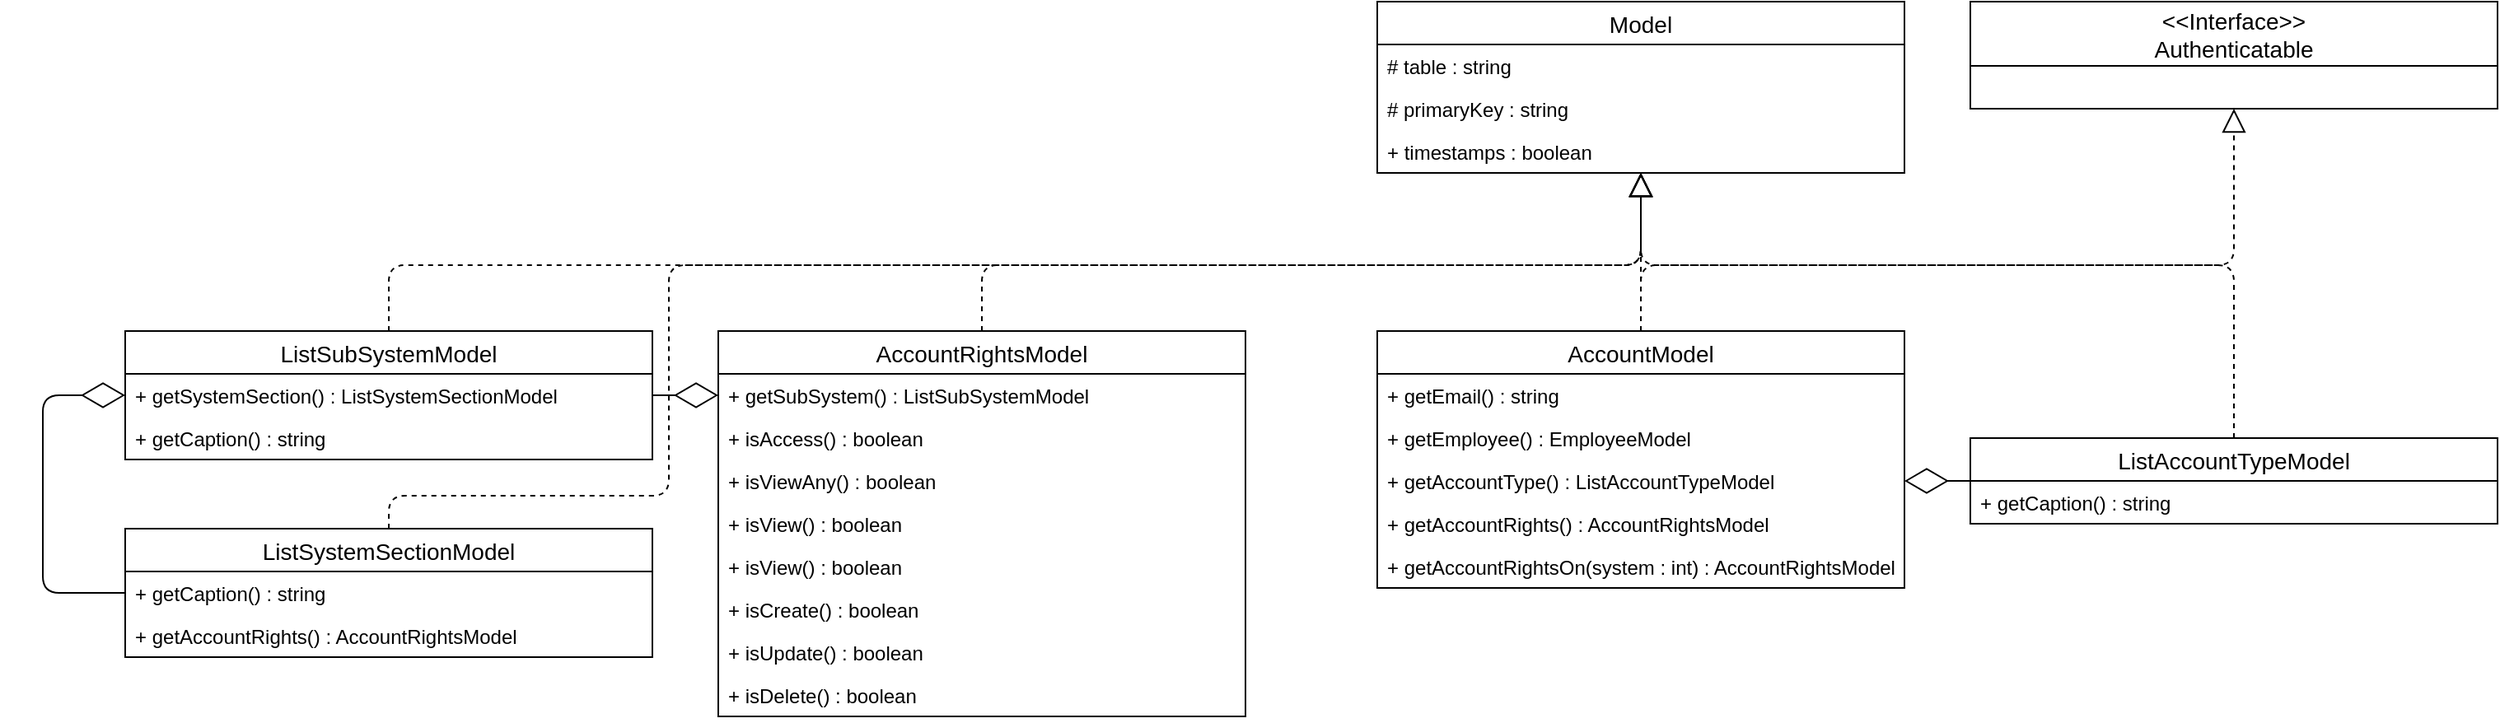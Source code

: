 <mxfile version="13.0.7" type="device" pages="4"><diagram id="37D4EalbP9em-CZv2K0W" name="Пользователи"><mxGraphModel dx="2401" dy="966" grid="1" gridSize="10" guides="1" tooltips="1" connect="1" arrows="1" fold="1" page="1" pageScale="1" pageWidth="827" pageHeight="1169" math="0" shadow="0"><root><mxCell id="txdKsGpPrugCQC_MoKOG-0"/><mxCell id="txdKsGpPrugCQC_MoKOG-1" parent="txdKsGpPrugCQC_MoKOG-0"/><mxCell id="rQN_sP2R8DxU7WAmR6W1-1" value="" style="endArrow=block;dashed=1;endFill=0;endSize=12;html=1;exitX=0.5;exitY=0;exitDx=0;exitDy=0;edgeStyle=orthogonalEdgeStyle;" edge="1" parent="txdKsGpPrugCQC_MoKOG-1" source="rQN_sP2R8DxU7WAmR6W1-4" target="rQN_sP2R8DxU7WAmR6W1-0"><mxGeometry width="160" relative="1" as="geometry"><mxPoint x="180" y="170" as="sourcePoint"/><mxPoint x="200" y="240" as="targetPoint"/><Array as="points"><mxPoint x="200" y="200"/><mxPoint x="560" y="200"/></Array></mxGeometry></mxCell><mxCell id="rQN_sP2R8DxU7WAmR6W1-2" value="" style="endArrow=block;dashed=1;endFill=0;endSize=12;html=1;exitX=0.5;exitY=0;exitDx=0;exitDy=0;" edge="1" parent="txdKsGpPrugCQC_MoKOG-1" source="rQN_sP2R8DxU7WAmR6W1-4" target="HeOXLwrlHBsvsa4x8Syq-0"><mxGeometry width="160" relative="1" as="geometry"><mxPoint x="210" y="330" as="sourcePoint"/><mxPoint x="340" y="170" as="targetPoint"/></mxGeometry></mxCell><mxCell id="rQN_sP2R8DxU7WAmR6W1-4" value="AccountModel" style="swimlane;fontStyle=0;childLayout=stackLayout;horizontal=1;startSize=26;horizontalStack=0;resizeParent=1;resizeParentMax=0;resizeLast=0;collapsible=1;marginBottom=0;align=center;fontSize=14;" vertex="1" parent="txdKsGpPrugCQC_MoKOG-1"><mxGeometry x="40" y="240" width="320" height="156" as="geometry"/></mxCell><mxCell id="rQN_sP2R8DxU7WAmR6W1-5" value="+ getEmail() : string" style="text;strokeColor=none;fillColor=none;spacingLeft=4;spacingRight=4;overflow=hidden;rotatable=0;points=[[0,0.5],[1,0.5]];portConstraint=eastwest;fontSize=12;" vertex="1" parent="rQN_sP2R8DxU7WAmR6W1-4"><mxGeometry y="26" width="320" height="26" as="geometry"/></mxCell><mxCell id="rQN_sP2R8DxU7WAmR6W1-6" value="+ getEmployee() : EmployeeModel" style="text;strokeColor=none;fillColor=none;spacingLeft=4;spacingRight=4;overflow=hidden;rotatable=0;points=[[0,0.5],[1,0.5]];portConstraint=eastwest;fontSize=12;" vertex="1" parent="rQN_sP2R8DxU7WAmR6W1-4"><mxGeometry y="52" width="320" height="26" as="geometry"/></mxCell><mxCell id="rQN_sP2R8DxU7WAmR6W1-7" value="+ getAccountType() : ListAccountTypeModel" style="text;strokeColor=none;fillColor=none;spacingLeft=4;spacingRight=4;overflow=hidden;rotatable=0;points=[[0,0.5],[1,0.5]];portConstraint=eastwest;fontSize=12;" vertex="1" parent="rQN_sP2R8DxU7WAmR6W1-4"><mxGeometry y="78" width="320" height="26" as="geometry"/></mxCell><mxCell id="rQN_sP2R8DxU7WAmR6W1-8" value="+ getAccountRights() : AccountRightsModel" style="text;strokeColor=none;fillColor=none;spacingLeft=4;spacingRight=4;overflow=hidden;rotatable=0;points=[[0,0.5],[1,0.5]];portConstraint=eastwest;fontSize=12;" vertex="1" parent="rQN_sP2R8DxU7WAmR6W1-4"><mxGeometry y="104" width="320" height="26" as="geometry"/></mxCell><mxCell id="rQN_sP2R8DxU7WAmR6W1-9" value="+ getAccountRightsOn(system : int) : AccountRightsModel" style="text;strokeColor=none;fillColor=none;spacingLeft=4;spacingRight=4;overflow=hidden;rotatable=0;points=[[0,0.5],[1,0.5]];portConstraint=eastwest;fontSize=12;" vertex="1" parent="rQN_sP2R8DxU7WAmR6W1-4"><mxGeometry y="130" width="320" height="26" as="geometry"/></mxCell><mxCell id="rQN_sP2R8DxU7WAmR6W1-22" value="" style="endArrow=diamondThin;endFill=0;endSize=24;html=1;edgeStyle=orthogonalEdgeStyle;" edge="1" parent="txdKsGpPrugCQC_MoKOG-1" source="rQN_sP2R8DxU7WAmR6W1-27" target="rQN_sP2R8DxU7WAmR6W1-25"><mxGeometry width="160" relative="1" as="geometry"><mxPoint x="530" y="704" as="sourcePoint"/><mxPoint x="690" y="704" as="targetPoint"/><Array as="points"><mxPoint x="-770" y="399"/><mxPoint x="-770" y="279"/></Array></mxGeometry></mxCell><mxCell id="HeOXLwrlHBsvsa4x8Syq-9" value="" style="endArrow=diamondThin;endFill=0;endSize=24;html=1;" edge="1" parent="txdKsGpPrugCQC_MoKOG-1" source="rQN_sP2R8DxU7WAmR6W1-12" target="rQN_sP2R8DxU7WAmR6W1-7"><mxGeometry width="160" relative="1" as="geometry"><mxPoint x="460" y="390" as="sourcePoint"/><mxPoint x="560" y="396" as="targetPoint"/></mxGeometry></mxCell><mxCell id="rQN_sP2R8DxU7WAmR6W1-14" value="AccountRightsModel" style="swimlane;fontStyle=0;childLayout=stackLayout;horizontal=1;startSize=26;horizontalStack=0;resizeParent=1;resizeParentMax=0;resizeLast=0;collapsible=1;marginBottom=0;align=center;fontSize=14;" vertex="1" parent="txdKsGpPrugCQC_MoKOG-1"><mxGeometry x="-360" y="240" width="320" height="234" as="geometry"/></mxCell><mxCell id="rQN_sP2R8DxU7WAmR6W1-15" value="+ getSubSystem() : ListSubSystemModel" style="text;strokeColor=none;fillColor=none;spacingLeft=4;spacingRight=4;overflow=hidden;rotatable=0;points=[[0,0.5],[1,0.5]];portConstraint=eastwest;fontSize=12;" vertex="1" parent="rQN_sP2R8DxU7WAmR6W1-14"><mxGeometry y="26" width="320" height="26" as="geometry"/></mxCell><mxCell id="rQN_sP2R8DxU7WAmR6W1-16" value="+ isAccess() : boolean" style="text;strokeColor=none;fillColor=none;spacingLeft=4;spacingRight=4;overflow=hidden;rotatable=0;points=[[0,0.5],[1,0.5]];portConstraint=eastwest;fontSize=12;" vertex="1" parent="rQN_sP2R8DxU7WAmR6W1-14"><mxGeometry y="52" width="320" height="26" as="geometry"/></mxCell><mxCell id="rQN_sP2R8DxU7WAmR6W1-17" value="+ isViewAny() : boolean" style="text;strokeColor=none;fillColor=none;spacingLeft=4;spacingRight=4;overflow=hidden;rotatable=0;points=[[0,0.5],[1,0.5]];portConstraint=eastwest;fontSize=12;" vertex="1" parent="rQN_sP2R8DxU7WAmR6W1-14"><mxGeometry y="78" width="320" height="26" as="geometry"/></mxCell><mxCell id="rQN_sP2R8DxU7WAmR6W1-18" value="+ isView() : boolean" style="text;strokeColor=none;fillColor=none;spacingLeft=4;spacingRight=4;overflow=hidden;rotatable=0;points=[[0,0.5],[1,0.5]];portConstraint=eastwest;fontSize=12;" vertex="1" parent="rQN_sP2R8DxU7WAmR6W1-14"><mxGeometry y="104" width="320" height="26" as="geometry"/></mxCell><mxCell id="HeOXLwrlHBsvsa4x8Syq-7" value="+ isView() : boolean" style="text;strokeColor=none;fillColor=none;spacingLeft=4;spacingRight=4;overflow=hidden;rotatable=0;points=[[0,0.5],[1,0.5]];portConstraint=eastwest;fontSize=12;" vertex="1" parent="rQN_sP2R8DxU7WAmR6W1-14"><mxGeometry y="130" width="320" height="26" as="geometry"/></mxCell><mxCell id="rQN_sP2R8DxU7WAmR6W1-19" value="+ isCreate() : boolean" style="text;strokeColor=none;fillColor=none;spacingLeft=4;spacingRight=4;overflow=hidden;rotatable=0;points=[[0,0.5],[1,0.5]];portConstraint=eastwest;fontSize=12;" vertex="1" parent="rQN_sP2R8DxU7WAmR6W1-14"><mxGeometry y="156" width="320" height="26" as="geometry"/></mxCell><mxCell id="rQN_sP2R8DxU7WAmR6W1-20" value="+ isUpdate() : boolean" style="text;strokeColor=none;fillColor=none;spacingLeft=4;spacingRight=4;overflow=hidden;rotatable=0;points=[[0,0.5],[1,0.5]];portConstraint=eastwest;fontSize=12;" vertex="1" parent="rQN_sP2R8DxU7WAmR6W1-14"><mxGeometry y="182" width="320" height="26" as="geometry"/></mxCell><mxCell id="rQN_sP2R8DxU7WAmR6W1-21" value="+ isDelete() : boolean" style="text;strokeColor=none;fillColor=none;spacingLeft=4;spacingRight=4;overflow=hidden;rotatable=0;points=[[0,0.5],[1,0.5]];portConstraint=eastwest;fontSize=12;" vertex="1" parent="rQN_sP2R8DxU7WAmR6W1-14"><mxGeometry y="208" width="320" height="26" as="geometry"/></mxCell><mxCell id="HeOXLwrlHBsvsa4x8Syq-0" value="Model" style="swimlane;fontStyle=0;childLayout=stackLayout;horizontal=1;startSize=26;horizontalStack=0;resizeParent=1;resizeParentMax=0;resizeLast=0;collapsible=1;marginBottom=0;align=center;fontSize=14;" vertex="1" parent="txdKsGpPrugCQC_MoKOG-1"><mxGeometry x="40" y="40" width="320" height="104" as="geometry"/></mxCell><mxCell id="HeOXLwrlHBsvsa4x8Syq-1" value="# table : string" style="text;strokeColor=none;fillColor=none;spacingLeft=4;spacingRight=4;overflow=hidden;rotatable=0;points=[[0,0.5],[1,0.5]];portConstraint=eastwest;fontSize=12;" vertex="1" parent="HeOXLwrlHBsvsa4x8Syq-0"><mxGeometry y="26" width="320" height="26" as="geometry"/></mxCell><mxCell id="HeOXLwrlHBsvsa4x8Syq-2" value="# primaryKey : string" style="text;strokeColor=none;fillColor=none;spacingLeft=4;spacingRight=4;overflow=hidden;rotatable=0;points=[[0,0.5],[1,0.5]];portConstraint=eastwest;fontSize=12;" vertex="1" parent="HeOXLwrlHBsvsa4x8Syq-0"><mxGeometry y="52" width="320" height="26" as="geometry"/></mxCell><mxCell id="HeOXLwrlHBsvsa4x8Syq-3" value="+ timestamps : boolean" style="text;strokeColor=none;fillColor=none;spacingLeft=4;spacingRight=4;overflow=hidden;rotatable=0;points=[[0,0.5],[1,0.5]];portConstraint=eastwest;fontSize=12;" vertex="1" parent="HeOXLwrlHBsvsa4x8Syq-0"><mxGeometry y="78" width="320" height="26" as="geometry"/></mxCell><mxCell id="rQN_sP2R8DxU7WAmR6W1-0" value="&lt;&lt;Interface&gt;&gt;&#10;Authenticatable" style="swimlane;fontStyle=0;childLayout=stackLayout;horizontal=1;startSize=39;horizontalStack=0;resizeParent=1;resizeParentMax=0;resizeLast=0;collapsible=1;marginBottom=0;align=center;fontSize=14;" vertex="1" parent="txdKsGpPrugCQC_MoKOG-1"><mxGeometry x="400" y="40" width="320" height="65" as="geometry"/></mxCell><mxCell id="rQN_sP2R8DxU7WAmR6W1-12" value="ListAccountTypeModel" style="swimlane;fontStyle=0;childLayout=stackLayout;horizontal=1;startSize=26;horizontalStack=0;resizeParent=1;resizeParentMax=0;resizeLast=0;collapsible=1;marginBottom=0;align=center;fontSize=14;" vertex="1" parent="txdKsGpPrugCQC_MoKOG-1"><mxGeometry x="400" y="305" width="320" height="52" as="geometry"/></mxCell><mxCell id="rQN_sP2R8DxU7WAmR6W1-13" value="+ getCaption() : string" style="text;strokeColor=none;fillColor=none;spacingLeft=4;spacingRight=4;overflow=hidden;rotatable=0;points=[[0,0.5],[1,0.5]];portConstraint=eastwest;fontSize=12;" vertex="1" parent="rQN_sP2R8DxU7WAmR6W1-12"><mxGeometry y="26" width="320" height="26" as="geometry"/></mxCell><mxCell id="rQN_sP2R8DxU7WAmR6W1-24" value="ListSubSystemModel" style="swimlane;fontStyle=0;childLayout=stackLayout;horizontal=1;startSize=26;horizontalStack=0;resizeParent=1;resizeParentMax=0;resizeLast=0;collapsible=1;marginBottom=0;align=center;fontSize=14;" vertex="1" parent="txdKsGpPrugCQC_MoKOG-1"><mxGeometry x="-720" y="240" width="320" height="78" as="geometry"/></mxCell><mxCell id="rQN_sP2R8DxU7WAmR6W1-25" value="+ getSystemSection() : ListSystemSectionModel" style="text;strokeColor=none;fillColor=none;spacingLeft=4;spacingRight=4;overflow=hidden;rotatable=0;points=[[0,0.5],[1,0.5]];portConstraint=eastwest;fontSize=12;" vertex="1" parent="rQN_sP2R8DxU7WAmR6W1-24"><mxGeometry y="26" width="320" height="26" as="geometry"/></mxCell><mxCell id="rQN_sP2R8DxU7WAmR6W1-26" value="+ getCaption() : string" style="text;strokeColor=none;fillColor=none;spacingLeft=4;spacingRight=4;overflow=hidden;rotatable=0;points=[[0,0.5],[1,0.5]];portConstraint=eastwest;fontSize=12;" vertex="1" parent="rQN_sP2R8DxU7WAmR6W1-24"><mxGeometry y="52" width="320" height="26" as="geometry"/></mxCell><mxCell id="rQN_sP2R8DxU7WAmR6W1-27" value="ListSystemSectionModel" style="swimlane;fontStyle=0;childLayout=stackLayout;horizontal=1;startSize=26;horizontalStack=0;resizeParent=1;resizeParentMax=0;resizeLast=0;collapsible=1;marginBottom=0;align=center;fontSize=14;" vertex="1" parent="txdKsGpPrugCQC_MoKOG-1"><mxGeometry x="-720" y="360" width="320" height="78" as="geometry"/></mxCell><mxCell id="rQN_sP2R8DxU7WAmR6W1-28" value="+ getCaption() : string" style="text;strokeColor=none;fillColor=none;spacingLeft=4;spacingRight=4;overflow=hidden;rotatable=0;points=[[0,0.5],[1,0.5]];portConstraint=eastwest;fontSize=12;" vertex="1" parent="rQN_sP2R8DxU7WAmR6W1-27"><mxGeometry y="26" width="320" height="26" as="geometry"/></mxCell><mxCell id="rQN_sP2R8DxU7WAmR6W1-29" value="+ getAccountRights() : AccountRightsModel" style="text;strokeColor=none;fillColor=none;spacingLeft=4;spacingRight=4;overflow=hidden;rotatable=0;points=[[0,0.5],[1,0.5]];portConstraint=eastwest;fontSize=12;" vertex="1" parent="rQN_sP2R8DxU7WAmR6W1-27"><mxGeometry y="52" width="320" height="26" as="geometry"/></mxCell><mxCell id="HeOXLwrlHBsvsa4x8Syq-10" value="" style="endArrow=block;dashed=1;endFill=0;endSize=12;html=1;exitX=0.5;exitY=0;exitDx=0;exitDy=0;edgeStyle=orthogonalEdgeStyle;" edge="1" parent="txdKsGpPrugCQC_MoKOG-1" source="rQN_sP2R8DxU7WAmR6W1-14" target="HeOXLwrlHBsvsa4x8Syq-0"><mxGeometry width="160" relative="1" as="geometry"><mxPoint x="-240" y="530" as="sourcePoint"/><mxPoint x="-60" y="180" as="targetPoint"/><Array as="points"><mxPoint x="-200" y="200"/><mxPoint x="200" y="200"/></Array></mxGeometry></mxCell><mxCell id="HeOXLwrlHBsvsa4x8Syq-12" value="" style="endArrow=block;dashed=1;endFill=0;endSize=12;html=1;edgeStyle=orthogonalEdgeStyle;" edge="1" parent="txdKsGpPrugCQC_MoKOG-1" source="rQN_sP2R8DxU7WAmR6W1-24" target="HeOXLwrlHBsvsa4x8Syq-0"><mxGeometry width="160" relative="1" as="geometry"><mxPoint x="-490" y="140" as="sourcePoint"/><mxPoint x="-330" y="140" as="targetPoint"/><Array as="points"><mxPoint x="-560" y="200"/><mxPoint x="200" y="200"/></Array></mxGeometry></mxCell><mxCell id="HeOXLwrlHBsvsa4x8Syq-13" value="" style="endArrow=block;dashed=1;endFill=0;endSize=12;html=1;edgeStyle=orthogonalEdgeStyle;exitX=0.5;exitY=0;exitDx=0;exitDy=0;" edge="1" parent="txdKsGpPrugCQC_MoKOG-1" source="rQN_sP2R8DxU7WAmR6W1-27" target="HeOXLwrlHBsvsa4x8Syq-0"><mxGeometry width="160" relative="1" as="geometry"><mxPoint x="-580" y="500" as="sourcePoint"/><mxPoint x="-420" y="500" as="targetPoint"/><Array as="points"><mxPoint x="-560" y="340"/><mxPoint x="-390" y="340"/><mxPoint x="-390" y="200"/><mxPoint x="200" y="200"/></Array></mxGeometry></mxCell><mxCell id="HeOXLwrlHBsvsa4x8Syq-14" value="" style="endArrow=block;dashed=1;endFill=0;endSize=12;html=1;edgeStyle=orthogonalEdgeStyle;" edge="1" parent="txdKsGpPrugCQC_MoKOG-1" source="rQN_sP2R8DxU7WAmR6W1-12" target="HeOXLwrlHBsvsa4x8Syq-0"><mxGeometry width="160" relative="1" as="geometry"><mxPoint x="470" y="240" as="sourcePoint"/><mxPoint x="630" y="240" as="targetPoint"/><Array as="points"><mxPoint x="560" y="200"/><mxPoint x="200" y="200"/></Array></mxGeometry></mxCell><mxCell id="AJXgi4wL5BrCYEgp0yur-0" value="" style="endArrow=diamondThin;endFill=0;endSize=24;html=1;" edge="1" parent="txdKsGpPrugCQC_MoKOG-1" source="rQN_sP2R8DxU7WAmR6W1-24" target="rQN_sP2R8DxU7WAmR6W1-15"><mxGeometry width="160" relative="1" as="geometry"><mxPoint x="-630" y="500" as="sourcePoint"/><mxPoint x="-470" y="500" as="targetPoint"/></mxGeometry></mxCell></root></mxGraphModel></diagram><diagram id="NJQFWKASuNDQHi5SnJJa" name="Сотрудники"><mxGraphModel dx="1929" dy="676" grid="1" gridSize="10" guides="1" tooltips="1" connect="1" arrows="1" fold="1" page="1" pageScale="1" pageWidth="827" pageHeight="1169" math="0" shadow="0"><root><mxCell id="ZnuGXVC6ZWFzZfWtl4an-0"/><mxCell id="ZnuGXVC6ZWFzZfWtl4an-1" parent="ZnuGXVC6ZWFzZfWtl4an-0"/><mxCell id="8tB8H_QwbdEuen4Uut9P-0" value="" style="endArrow=diamondThin;endFill=0;endSize=24;html=1;edgeStyle=orthogonalEdgeStyle;" edge="1" parent="ZnuGXVC6ZWFzZfWtl4an-1" source="8tB8H_QwbdEuen4Uut9P-5" target="8tB8H_QwbdEuen4Uut9P-4"><mxGeometry width="160" relative="1" as="geometry"><mxPoint x="700" y="750" as="sourcePoint"/><mxPoint x="860" y="750" as="targetPoint"/><Array as="points"><mxPoint x="440" y="546"/><mxPoint x="440" y="425"/></Array></mxGeometry></mxCell><mxCell id="8tB8H_QwbdEuen4Uut9P-1" value="" style="endArrow=diamondThin;endFill=0;endSize=24;html=1;edgeStyle=orthogonalEdgeStyle;" edge="1" parent="ZnuGXVC6ZWFzZfWtl4an-1" source="8tB8H_QwbdEuen4Uut9P-2" target="8tB8H_QwbdEuen4Uut9P-14"><mxGeometry width="160" relative="1" as="geometry"><mxPoint x="280" y="720" as="sourcePoint"/><mxPoint x="440" y="720" as="targetPoint"/></mxGeometry></mxCell><mxCell id="8tB8H_QwbdEuen4Uut9P-26" value="EmployeeHierarchyModel" style="swimlane;fontStyle=0;childLayout=stackLayout;horizontal=1;startSize=26;horizontalStack=0;resizeParent=1;resizeParentMax=0;resizeLast=0;collapsible=1;marginBottom=0;align=center;fontSize=14;" vertex="1" parent="ZnuGXVC6ZWFzZfWtl4an-1"><mxGeometry x="480" y="240" width="320" height="52" as="geometry"/></mxCell><mxCell id="8tB8H_QwbdEuen4Uut9P-24" value="" style="endArrow=diamondThin;endFill=0;endSize=24;html=1;edgeStyle=orthogonalEdgeStyle;" edge="1" parent="ZnuGXVC6ZWFzZfWtl4an-1" source="8tB8H_QwbdEuen4Uut9P-22" target="8tB8H_QwbdEuen4Uut9P-15"><mxGeometry width="160" relative="1" as="geometry"><mxPoint x="250" y="820" as="sourcePoint"/><mxPoint x="410" y="820" as="targetPoint"/><Array as="points"><mxPoint x="420" y="665"/><mxPoint x="420" y="461"/></Array></mxGeometry></mxCell><mxCell id="8tB8H_QwbdEuen4Uut9P-25" value="" style="endArrow=diamondThin;endFill=0;endSize=24;html=1;edgeStyle=orthogonalEdgeStyle;" edge="1" parent="ZnuGXVC6ZWFzZfWtl4an-1" source="8tB8H_QwbdEuen4Uut9P-44" target="8tB8H_QwbdEuen4Uut9P-16"><mxGeometry width="160" relative="1" as="geometry"><mxPoint x="200" y="960" as="sourcePoint"/><mxPoint x="360" y="960" as="targetPoint"/><Array as="points"><mxPoint x="-200" y="487"/></Array></mxGeometry></mxCell><mxCell id="8tB8H_QwbdEuen4Uut9P-28" value="" style="endArrow=diamondThin;endFill=0;endSize=24;html=1;edgeStyle=orthogonalEdgeStyle;" edge="1" parent="ZnuGXVC6ZWFzZfWtl4an-1" source="8tB8H_QwbdEuen4Uut9P-26" target="8tB8H_QwbdEuen4Uut9P-17"><mxGeometry width="160" relative="1" as="geometry"><mxPoint x="50" y="650" as="sourcePoint"/><mxPoint x="210" y="650" as="targetPoint"/><Array as="points"><mxPoint x="400" y="266"/><mxPoint x="400" y="513"/></Array></mxGeometry></mxCell><mxCell id="8tB8H_QwbdEuen4Uut9P-7" value="EmployeeModel" style="swimlane;fontStyle=0;childLayout=stackLayout;horizontal=1;startSize=26;horizontalStack=0;resizeParent=1;resizeParentMax=0;resizeLast=0;collapsible=1;marginBottom=0;align=center;fontSize=14;" vertex="1" parent="ZnuGXVC6ZWFzZfWtl4an-1"><mxGeometry x="40" y="240" width="320" height="390" as="geometry"/></mxCell><mxCell id="8tB8H_QwbdEuen4Uut9P-8" value="+ getSecondName() : string" style="text;strokeColor=none;fillColor=none;spacingLeft=4;spacingRight=4;overflow=hidden;rotatable=0;points=[[0,0.5],[1,0.5]];portConstraint=eastwest;fontSize=12;" vertex="1" parent="8tB8H_QwbdEuen4Uut9P-7"><mxGeometry y="26" width="320" height="26" as="geometry"/></mxCell><mxCell id="8tB8H_QwbdEuen4Uut9P-9" value="+ getFirstName() : string" style="text;strokeColor=none;fillColor=none;spacingLeft=4;spacingRight=4;overflow=hidden;rotatable=0;points=[[0,0.5],[1,0.5]];portConstraint=eastwest;fontSize=12;" vertex="1" parent="8tB8H_QwbdEuen4Uut9P-7"><mxGeometry y="52" width="320" height="26" as="geometry"/></mxCell><mxCell id="8tB8H_QwbdEuen4Uut9P-10" value="+ getPatronymic() : string" style="text;strokeColor=none;fillColor=none;spacingLeft=4;spacingRight=4;overflow=hidden;rotatable=0;points=[[0,0.5],[1,0.5]];portConstraint=eastwest;fontSize=12;" vertex="1" parent="8tB8H_QwbdEuen4Uut9P-7"><mxGeometry y="78" width="320" height="26" as="geometry"/></mxCell><mxCell id="8tB8H_QwbdEuen4Uut9P-11" value="+ getFullInitials() : string" style="text;strokeColor=none;fillColor=none;spacingLeft=4;spacingRight=4;overflow=hidden;rotatable=0;points=[[0,0.5],[1,0.5]];portConstraint=eastwest;fontSize=12;" vertex="1" parent="8tB8H_QwbdEuen4Uut9P-7"><mxGeometry y="104" width="320" height="26" as="geometry"/></mxCell><mxCell id="8tB8H_QwbdEuen4Uut9P-12" value="+ getPersonalPhone() : string" style="text;strokeColor=none;fillColor=none;spacingLeft=4;spacingRight=4;overflow=hidden;rotatable=0;points=[[0,0.5],[1,0.5]];portConstraint=eastwest;fontSize=12;" vertex="1" parent="8tB8H_QwbdEuen4Uut9P-7"><mxGeometry y="130" width="320" height="26" as="geometry"/></mxCell><mxCell id="8tB8H_QwbdEuen4Uut9P-13" value="+ getPersonalEmail() : string" style="text;strokeColor=none;fillColor=none;spacingLeft=4;spacingRight=4;overflow=hidden;rotatable=0;points=[[0,0.5],[1,0.5]];portConstraint=eastwest;fontSize=12;" vertex="1" parent="8tB8H_QwbdEuen4Uut9P-7"><mxGeometry y="156" width="320" height="26" as="geometry"/></mxCell><mxCell id="8tB8H_QwbdEuen4Uut9P-14" value="+ getFaculty() : ListFacultyModel" style="text;strokeColor=none;fillColor=none;spacingLeft=4;spacingRight=4;overflow=hidden;rotatable=0;points=[[0,0.5],[1,0.5]];portConstraint=eastwest;fontSize=12;" vertex="1" parent="8tB8H_QwbdEuen4Uut9P-7"><mxGeometry y="182" width="320" height="26" as="geometry"/></mxCell><mxCell id="8tB8H_QwbdEuen4Uut9P-15" value="+ getPost() : ListEmployeePostModel" style="text;strokeColor=none;fillColor=none;spacingLeft=4;spacingRight=4;overflow=hidden;rotatable=0;points=[[0,0.5],[1,0.5]];portConstraint=eastwest;fontSize=12;" vertex="1" parent="8tB8H_QwbdEuen4Uut9P-7"><mxGeometry y="208" width="320" height="26" as="geometry"/></mxCell><mxCell id="8tB8H_QwbdEuen4Uut9P-16" value="+ getTeacher() : TeacherModel" style="text;strokeColor=none;fillColor=none;spacingLeft=4;spacingRight=4;overflow=hidden;rotatable=0;points=[[0,0.5],[1,0.5]];portConstraint=eastwest;fontSize=12;" vertex="1" parent="8tB8H_QwbdEuen4Uut9P-7"><mxGeometry y="234" width="320" height="26" as="geometry"/></mxCell><mxCell id="8tB8H_QwbdEuen4Uut9P-17" value="+ getChief() : EmployeeHierarchyModel" style="text;strokeColor=none;fillColor=none;spacingLeft=4;spacingRight=4;overflow=hidden;rotatable=0;points=[[0,0.5],[1,0.5]];portConstraint=eastwest;fontSize=12;" vertex="1" parent="8tB8H_QwbdEuen4Uut9P-7"><mxGeometry y="260" width="320" height="26" as="geometry"/></mxCell><mxCell id="8tB8H_QwbdEuen4Uut9P-18" value="+ getSubordinateEmployees() : EmployeeHierarchyModel" style="text;strokeColor=none;fillColor=none;spacingLeft=4;spacingRight=4;overflow=hidden;rotatable=0;points=[[0,0.5],[1,0.5]];portConstraint=eastwest;fontSize=12;" vertex="1" parent="8tB8H_QwbdEuen4Uut9P-7"><mxGeometry y="286" width="320" height="26" as="geometry"/></mxCell><mxCell id="8tB8H_QwbdEuen4Uut9P-19" value="+ getFiles() : EmployeeFileModel" style="text;strokeColor=none;fillColor=none;spacingLeft=4;spacingRight=4;overflow=hidden;rotatable=0;points=[[0,0.5],[1,0.5]];portConstraint=eastwest;fontSize=12;" vertex="1" parent="8tB8H_QwbdEuen4Uut9P-7"><mxGeometry y="312" width="320" height="26" as="geometry"/></mxCell><mxCell id="8tB8H_QwbdEuen4Uut9P-20" value="+ getCreatedTickets() : TicketModel" style="text;strokeColor=none;fillColor=none;spacingLeft=4;spacingRight=4;overflow=hidden;rotatable=0;points=[[0,0.5],[1,0.5]];portConstraint=eastwest;fontSize=12;" vertex="1" parent="8tB8H_QwbdEuen4Uut9P-7"><mxGeometry y="338" width="320" height="26" as="geometry"/></mxCell><mxCell id="8tB8H_QwbdEuen4Uut9P-21" value="+ getAssignedTickets() : EmployeeTicketModel" style="text;strokeColor=none;fillColor=none;spacingLeft=4;spacingRight=4;overflow=hidden;rotatable=0;points=[[0,0.5],[1,0.5]];portConstraint=eastwest;fontSize=12;" vertex="1" parent="8tB8H_QwbdEuen4Uut9P-7"><mxGeometry y="364" width="320" height="26" as="geometry"/></mxCell><mxCell id="8tB8H_QwbdEuen4Uut9P-5" value="ListInstituteModel" style="swimlane;fontStyle=0;childLayout=stackLayout;horizontal=1;startSize=26;horizontalStack=0;resizeParent=1;resizeParentMax=0;resizeLast=0;collapsible=1;marginBottom=0;align=center;fontSize=14;" vertex="1" parent="ZnuGXVC6ZWFzZfWtl4an-1"><mxGeometry x="480" y="520" width="320" height="52" as="geometry"/></mxCell><mxCell id="8tB8H_QwbdEuen4Uut9P-6" value="+ getCaption() : string" style="text;strokeColor=none;fillColor=none;spacingLeft=4;spacingRight=4;overflow=hidden;rotatable=0;points=[[0,0.5],[1,0.5]];portConstraint=eastwest;fontSize=12;" vertex="1" parent="8tB8H_QwbdEuen4Uut9P-5"><mxGeometry y="26" width="320" height="26" as="geometry"/></mxCell><mxCell id="8tB8H_QwbdEuen4Uut9P-2" value="ListFacultyModel" style="swimlane;fontStyle=0;childLayout=stackLayout;horizontal=1;startSize=26;horizontalStack=0;resizeParent=1;resizeParentMax=0;resizeLast=0;collapsible=1;marginBottom=0;align=center;fontSize=14;" vertex="1" parent="ZnuGXVC6ZWFzZfWtl4an-1"><mxGeometry x="480" y="360" width="320" height="78" as="geometry"/></mxCell><mxCell id="8tB8H_QwbdEuen4Uut9P-3" value="+ getCaption() : string" style="text;strokeColor=none;fillColor=none;spacingLeft=4;spacingRight=4;overflow=hidden;rotatable=0;points=[[0,0.5],[1,0.5]];portConstraint=eastwest;fontSize=12;" vertex="1" parent="8tB8H_QwbdEuen4Uut9P-2"><mxGeometry y="26" width="320" height="26" as="geometry"/></mxCell><mxCell id="8tB8H_QwbdEuen4Uut9P-4" value="+ getInstitute() : ListInstituteModel" style="text;strokeColor=none;fillColor=none;spacingLeft=4;spacingRight=4;overflow=hidden;rotatable=0;points=[[0,0.5],[1,0.5]];portConstraint=eastwest;fontSize=12;" vertex="1" parent="8tB8H_QwbdEuen4Uut9P-2"><mxGeometry y="52" width="320" height="26" as="geometry"/></mxCell><mxCell id="8tB8H_QwbdEuen4Uut9P-44" value="TeacherModel" style="swimlane;fontStyle=0;childLayout=stackLayout;horizontal=1;startSize=26;horizontalStack=0;resizeParent=1;resizeParentMax=0;resizeLast=0;collapsible=1;marginBottom=0;align=center;fontSize=14;" vertex="1" parent="ZnuGXVC6ZWFzZfWtl4an-1"><mxGeometry x="-360" y="240" width="320" height="156" as="geometry"/></mxCell><mxCell id="8tB8H_QwbdEuen4Uut9P-45" value="+ getTeacherPost() : ListTeacherPostModel" style="text;strokeColor=none;fillColor=none;spacingLeft=4;spacingRight=4;overflow=hidden;rotatable=0;points=[[0,0.5],[1,0.5]];portConstraint=eastwest;fontSize=12;" vertex="1" parent="8tB8H_QwbdEuen4Uut9P-44"><mxGeometry y="26" width="320" height="26" as="geometry"/></mxCell><mxCell id="8tB8H_QwbdEuen4Uut9P-46" value="+ getDegree() : ListDegreeModel" style="text;strokeColor=none;fillColor=none;spacingLeft=4;spacingRight=4;overflow=hidden;rotatable=0;points=[[0,0.5],[1,0.5]];portConstraint=eastwest;fontSize=12;" vertex="1" parent="8tB8H_QwbdEuen4Uut9P-44"><mxGeometry y="52" width="320" height="26" as="geometry"/></mxCell><mxCell id="8tB8H_QwbdEuen4Uut9P-47" value="+ getAcademicTitle() : ListAcademicTitleModel" style="text;strokeColor=none;fillColor=none;spacingLeft=4;spacingRight=4;overflow=hidden;rotatable=0;points=[[0,0.5],[1,0.5]];portConstraint=eastwest;fontSize=12;" vertex="1" parent="8tB8H_QwbdEuen4Uut9P-44"><mxGeometry y="78" width="320" height="26" as="geometry"/></mxCell><mxCell id="8tB8H_QwbdEuen4Uut9P-48" value="+ getScienceType() : ListScienceTypeModel" style="text;strokeColor=none;fillColor=none;spacingLeft=4;spacingRight=4;overflow=hidden;rotatable=0;points=[[0,0.5],[1,0.5]];portConstraint=eastwest;fontSize=12;" vertex="1" parent="8tB8H_QwbdEuen4Uut9P-44"><mxGeometry y="104" width="320" height="26" as="geometry"/></mxCell><mxCell id="8tB8H_QwbdEuen4Uut9P-49" value="+ getIPS() : IPModel" style="text;strokeColor=none;fillColor=none;spacingLeft=4;spacingRight=4;overflow=hidden;rotatable=0;points=[[0,0.5],[1,0.5]];portConstraint=eastwest;fontSize=12;" vertex="1" parent="8tB8H_QwbdEuen4Uut9P-44"><mxGeometry y="130" width="320" height="26" as="geometry"/></mxCell><mxCell id="8tB8H_QwbdEuen4Uut9P-22" value="ListEmployeePost" style="swimlane;fontStyle=0;childLayout=stackLayout;horizontal=1;startSize=26;horizontalStack=0;resizeParent=1;resizeParentMax=0;resizeLast=0;collapsible=1;marginBottom=0;align=center;fontSize=14;" vertex="1" parent="ZnuGXVC6ZWFzZfWtl4an-1"><mxGeometry x="480" y="640" width="320" height="50" as="geometry"/></mxCell><mxCell id="8tB8H_QwbdEuen4Uut9P-23" value="+ getCaption() : string" style="text;strokeColor=none;fillColor=none;spacingLeft=4;spacingRight=4;overflow=hidden;rotatable=0;points=[[0,0.5],[1,0.5]];portConstraint=eastwest;fontSize=12;" vertex="1" parent="8tB8H_QwbdEuen4Uut9P-22"><mxGeometry y="26" width="320" height="24" as="geometry"/></mxCell><mxCell id="C2j1M52OHFUFKdK7gBNT-0" value="Model" style="swimlane;fontStyle=0;childLayout=stackLayout;horizontal=1;startSize=26;horizontalStack=0;resizeParent=1;resizeParentMax=0;resizeLast=0;collapsible=1;marginBottom=0;align=center;fontSize=14;" vertex="1" parent="ZnuGXVC6ZWFzZfWtl4an-1"><mxGeometry x="40" y="40" width="320" height="104" as="geometry"/></mxCell><mxCell id="C2j1M52OHFUFKdK7gBNT-1" value="# table : string" style="text;strokeColor=none;fillColor=none;spacingLeft=4;spacingRight=4;overflow=hidden;rotatable=0;points=[[0,0.5],[1,0.5]];portConstraint=eastwest;fontSize=12;" vertex="1" parent="C2j1M52OHFUFKdK7gBNT-0"><mxGeometry y="26" width="320" height="26" as="geometry"/></mxCell><mxCell id="C2j1M52OHFUFKdK7gBNT-2" value="# primaryKey : string" style="text;strokeColor=none;fillColor=none;spacingLeft=4;spacingRight=4;overflow=hidden;rotatable=0;points=[[0,0.5],[1,0.5]];portConstraint=eastwest;fontSize=12;" vertex="1" parent="C2j1M52OHFUFKdK7gBNT-0"><mxGeometry y="52" width="320" height="26" as="geometry"/></mxCell><mxCell id="C2j1M52OHFUFKdK7gBNT-3" value="+ timestamps : boolean" style="text;strokeColor=none;fillColor=none;spacingLeft=4;spacingRight=4;overflow=hidden;rotatable=0;points=[[0,0.5],[1,0.5]];portConstraint=eastwest;fontSize=12;" vertex="1" parent="C2j1M52OHFUFKdK7gBNT-0"><mxGeometry y="78" width="320" height="26" as="geometry"/></mxCell><mxCell id="8tB8H_QwbdEuen4Uut9P-33" value="ListTeacherPost" style="swimlane;fontStyle=0;childLayout=stackLayout;horizontal=1;startSize=26;horizontalStack=0;resizeParent=1;resizeParentMax=0;resizeLast=0;collapsible=1;marginBottom=0;align=center;fontSize=14;" vertex="1" parent="ZnuGXVC6ZWFzZfWtl4an-1"><mxGeometry x="-760" y="240" width="320" height="52" as="geometry"/></mxCell><mxCell id="8tB8H_QwbdEuen4Uut9P-34" value="+ getCaption() : string" style="text;strokeColor=none;fillColor=none;spacingLeft=4;spacingRight=4;overflow=hidden;rotatable=0;points=[[0,0.5],[1,0.5]];portConstraint=eastwest;fontSize=12;" vertex="1" parent="8tB8H_QwbdEuen4Uut9P-33"><mxGeometry y="26" width="320" height="26" as="geometry"/></mxCell><mxCell id="8tB8H_QwbdEuen4Uut9P-35" value="ListDegreeModel" style="swimlane;fontStyle=0;childLayout=stackLayout;horizontal=1;startSize=26;horizontalStack=0;resizeParent=1;resizeParentMax=0;resizeLast=0;collapsible=1;marginBottom=0;align=center;fontSize=14;" vertex="1" parent="ZnuGXVC6ZWFzZfWtl4an-1"><mxGeometry x="-760" y="320" width="320" height="52" as="geometry"/></mxCell><mxCell id="8tB8H_QwbdEuen4Uut9P-36" value="+ getCaption() : string" style="text;strokeColor=none;fillColor=none;spacingLeft=4;spacingRight=4;overflow=hidden;rotatable=0;points=[[0,0.5],[1,0.5]];portConstraint=eastwest;fontSize=12;" vertex="1" parent="8tB8H_QwbdEuen4Uut9P-35"><mxGeometry y="26" width="320" height="26" as="geometry"/></mxCell><mxCell id="8tB8H_QwbdEuen4Uut9P-38" value="ListScienceTypeModel" style="swimlane;fontStyle=0;childLayout=stackLayout;horizontal=1;startSize=26;horizontalStack=0;resizeParent=1;resizeParentMax=0;resizeLast=0;collapsible=1;marginBottom=0;align=center;fontSize=14;" vertex="1" parent="ZnuGXVC6ZWFzZfWtl4an-1"><mxGeometry x="-760" y="480" width="320" height="52" as="geometry"/></mxCell><mxCell id="8tB8H_QwbdEuen4Uut9P-39" value="+ getCaption() : string" style="text;strokeColor=none;fillColor=none;spacingLeft=4;spacingRight=4;overflow=hidden;rotatable=0;points=[[0,0.5],[1,0.5]];portConstraint=eastwest;fontSize=12;" vertex="1" parent="8tB8H_QwbdEuen4Uut9P-38"><mxGeometry y="26" width="320" height="26" as="geometry"/></mxCell><mxCell id="vs9_jCihzjsv3Tk3bqu4-0" value="ListAcademicTitleModel" style="swimlane;fontStyle=0;childLayout=stackLayout;horizontal=1;startSize=26;horizontalStack=0;resizeParent=1;resizeParentMax=0;resizeLast=0;collapsible=1;marginBottom=0;align=center;fontSize=14;" vertex="1" parent="ZnuGXVC6ZWFzZfWtl4an-1"><mxGeometry x="-760" y="400" width="320" height="52" as="geometry"/></mxCell><mxCell id="vs9_jCihzjsv3Tk3bqu4-1" value="+ getCaption() : string" style="text;strokeColor=none;fillColor=none;spacingLeft=4;spacingRight=4;overflow=hidden;rotatable=0;points=[[0,0.5],[1,0.5]];portConstraint=eastwest;fontSize=12;" vertex="1" parent="vs9_jCihzjsv3Tk3bqu4-0"><mxGeometry y="26" width="320" height="26" as="geometry"/></mxCell><mxCell id="vs9_jCihzjsv3Tk3bqu4-4" value="" style="endArrow=block;dashed=1;endFill=0;endSize=12;html=1;edgeStyle=orthogonalEdgeStyle;" edge="1" parent="ZnuGXVC6ZWFzZfWtl4an-1" source="8tB8H_QwbdEuen4Uut9P-33" target="C2j1M52OHFUFKdK7gBNT-0"><mxGeometry width="160" relative="1" as="geometry"><mxPoint x="-450" y="200" as="sourcePoint"/><mxPoint x="-290" y="200" as="targetPoint"/><Array as="points"><mxPoint x="-600" y="210"/><mxPoint x="200" y="210"/></Array></mxGeometry></mxCell><mxCell id="vs9_jCihzjsv3Tk3bqu4-5" value="" style="endArrow=block;dashed=1;endFill=0;endSize=12;html=1;edgeStyle=orthogonalEdgeStyle;" edge="1" parent="ZnuGXVC6ZWFzZfWtl4an-1" source="8tB8H_QwbdEuen4Uut9P-35" target="C2j1M52OHFUFKdK7gBNT-0"><mxGeometry width="160" relative="1" as="geometry"><mxPoint x="-520" y="540" as="sourcePoint"/><mxPoint x="-360" y="540" as="targetPoint"/><Array as="points"><mxPoint x="-600" y="300"/><mxPoint x="-400" y="300"/><mxPoint x="-400" y="210"/><mxPoint x="200" y="210"/></Array></mxGeometry></mxCell><mxCell id="vs9_jCihzjsv3Tk3bqu4-6" value="" style="endArrow=block;dashed=1;endFill=0;endSize=12;html=1;edgeStyle=orthogonalEdgeStyle;" edge="1" parent="ZnuGXVC6ZWFzZfWtl4an-1" source="vs9_jCihzjsv3Tk3bqu4-0" target="C2j1M52OHFUFKdK7gBNT-0"><mxGeometry width="160" relative="1" as="geometry"><mxPoint x="-500" y="560" as="sourcePoint"/><mxPoint x="-340" y="560" as="targetPoint"/><Array as="points"><mxPoint x="-600" y="380"/><mxPoint x="-400" y="380"/><mxPoint x="-400" y="210"/><mxPoint x="200" y="210"/></Array></mxGeometry></mxCell><mxCell id="vs9_jCihzjsv3Tk3bqu4-7" value="" style="endArrow=block;dashed=1;endFill=0;endSize=12;html=1;edgeStyle=orthogonalEdgeStyle;" edge="1" parent="ZnuGXVC6ZWFzZfWtl4an-1" source="8tB8H_QwbdEuen4Uut9P-38" target="C2j1M52OHFUFKdK7gBNT-0"><mxGeometry width="160" relative="1" as="geometry"><mxPoint x="-580" y="560" as="sourcePoint"/><mxPoint x="-420" y="560" as="targetPoint"/><Array as="points"><mxPoint x="-600" y="460"/><mxPoint x="-400" y="460"/><mxPoint x="-400" y="210"/><mxPoint x="200" y="210"/></Array></mxGeometry></mxCell><mxCell id="vs9_jCihzjsv3Tk3bqu4-9" value="" style="endArrow=block;dashed=1;endFill=0;endSize=12;html=1;edgeStyle=orthogonalEdgeStyle;" edge="1" parent="ZnuGXVC6ZWFzZfWtl4an-1" source="8tB8H_QwbdEuen4Uut9P-44" target="C2j1M52OHFUFKdK7gBNT-0"><mxGeometry width="160" relative="1" as="geometry"><mxPoint x="-200" y="120" as="sourcePoint"/><mxPoint x="-40" y="120" as="targetPoint"/><Array as="points"><mxPoint x="-200" y="210"/><mxPoint x="200" y="210"/></Array></mxGeometry></mxCell><mxCell id="vs9_jCihzjsv3Tk3bqu4-10" value="" style="endArrow=block;dashed=1;endFill=0;endSize=12;html=1;" edge="1" parent="ZnuGXVC6ZWFzZfWtl4an-1" source="8tB8H_QwbdEuen4Uut9P-7" target="C2j1M52OHFUFKdK7gBNT-0"><mxGeometry width="160" relative="1" as="geometry"><mxPoint x="290" y="180" as="sourcePoint"/><mxPoint x="450" y="180" as="targetPoint"/></mxGeometry></mxCell><mxCell id="vs9_jCihzjsv3Tk3bqu4-11" value="" style="endArrow=block;dashed=1;endFill=0;endSize=12;html=1;edgeStyle=orthogonalEdgeStyle;" edge="1" parent="ZnuGXVC6ZWFzZfWtl4an-1" source="8tB8H_QwbdEuen4Uut9P-26" target="C2j1M52OHFUFKdK7gBNT-0"><mxGeometry width="160" relative="1" as="geometry"><mxPoint x="440" y="180" as="sourcePoint"/><mxPoint x="600" y="180" as="targetPoint"/><Array as="points"><mxPoint x="640" y="210"/><mxPoint x="200" y="210"/></Array></mxGeometry></mxCell><mxCell id="vs9_jCihzjsv3Tk3bqu4-12" value="" style="endArrow=block;dashed=1;endFill=0;endSize=12;html=1;edgeStyle=orthogonalEdgeStyle;" edge="1" parent="ZnuGXVC6ZWFzZfWtl4an-1" source="8tB8H_QwbdEuen4Uut9P-2" target="C2j1M52OHFUFKdK7gBNT-0"><mxGeometry width="160" relative="1" as="geometry"><mxPoint x="460" y="320" as="sourcePoint"/><mxPoint x="620" y="320" as="targetPoint"/><Array as="points"><mxPoint x="640" y="330"/><mxPoint x="840" y="330"/><mxPoint x="840" y="210"/><mxPoint x="200" y="210"/></Array></mxGeometry></mxCell><mxCell id="vs9_jCihzjsv3Tk3bqu4-13" value="" style="endArrow=block;dashed=1;endFill=0;endSize=12;html=1;edgeStyle=orthogonalEdgeStyle;" edge="1" parent="ZnuGXVC6ZWFzZfWtl4an-1" source="8tB8H_QwbdEuen4Uut9P-5" target="C2j1M52OHFUFKdK7gBNT-0"><mxGeometry width="160" relative="1" as="geometry"><mxPoint x="560" y="480" as="sourcePoint"/><mxPoint x="720" y="480" as="targetPoint"/><Array as="points"><mxPoint x="640" y="490"/><mxPoint x="840" y="490"/><mxPoint x="840" y="210"/><mxPoint x="200" y="210"/></Array></mxGeometry></mxCell><mxCell id="vs9_jCihzjsv3Tk3bqu4-14" value="" style="endArrow=block;dashed=1;endFill=0;endSize=12;html=1;edgeStyle=orthogonalEdgeStyle;" edge="1" parent="ZnuGXVC6ZWFzZfWtl4an-1" source="8tB8H_QwbdEuen4Uut9P-22" target="C2j1M52OHFUFKdK7gBNT-0"><mxGeometry width="160" relative="1" as="geometry"><mxPoint x="590" y="710" as="sourcePoint"/><mxPoint x="820" y="610" as="targetPoint"/><Array as="points"><mxPoint x="640" y="610"/><mxPoint x="840" y="610"/><mxPoint x="840" y="210"/><mxPoint x="200" y="210"/></Array></mxGeometry></mxCell></root></mxGraphModel></diagram><diagram id="wsg6MjkFYr9zsnxmh9fd" name="Хранение материалов"><mxGraphModel dx="1457" dy="386" grid="1" gridSize="10" guides="1" tooltips="1" connect="1" arrows="1" fold="1" page="1" pageScale="1" pageWidth="827" pageHeight="1169" math="0" shadow="0"><root><mxCell id="P8imATOSuF1AzJA80cng-0"/><mxCell id="P8imATOSuF1AzJA80cng-1" parent="P8imATOSuF1AzJA80cng-0"/><mxCell id="J9fTYDe_MNuTvqHtUjGW-0" value="Model" style="swimlane;fontStyle=0;childLayout=stackLayout;horizontal=1;startSize=26;horizontalStack=0;resizeParent=1;resizeParentMax=0;resizeLast=0;collapsible=1;marginBottom=0;align=center;fontSize=14;" vertex="1" parent="P8imATOSuF1AzJA80cng-1"><mxGeometry x="-760" y="40" width="320" height="104" as="geometry"/></mxCell><mxCell id="J9fTYDe_MNuTvqHtUjGW-1" value="# table : string" style="text;strokeColor=none;fillColor=none;spacingLeft=4;spacingRight=4;overflow=hidden;rotatable=0;points=[[0,0.5],[1,0.5]];portConstraint=eastwest;fontSize=12;" vertex="1" parent="J9fTYDe_MNuTvqHtUjGW-0"><mxGeometry y="26" width="320" height="26" as="geometry"/></mxCell><mxCell id="J9fTYDe_MNuTvqHtUjGW-2" value="# primaryKey : string" style="text;strokeColor=none;fillColor=none;spacingLeft=4;spacingRight=4;overflow=hidden;rotatable=0;points=[[0,0.5],[1,0.5]];portConstraint=eastwest;fontSize=12;" vertex="1" parent="J9fTYDe_MNuTvqHtUjGW-0"><mxGeometry y="52" width="320" height="26" as="geometry"/></mxCell><mxCell id="J9fTYDe_MNuTvqHtUjGW-3" value="+ timestamps : boolean" style="text;strokeColor=none;fillColor=none;spacingLeft=4;spacingRight=4;overflow=hidden;rotatable=0;points=[[0,0.5],[1,0.5]];portConstraint=eastwest;fontSize=12;" vertex="1" parent="J9fTYDe_MNuTvqHtUjGW-0"><mxGeometry y="78" width="320" height="26" as="geometry"/></mxCell><mxCell id="UEjAR0brotU0OMrMYha8-0" value="EmployeeFileModel" style="swimlane;fontStyle=0;childLayout=stackLayout;horizontal=1;startSize=26;horizontalStack=0;resizeParent=1;resizeParentMax=0;resizeLast=0;collapsible=1;marginBottom=0;align=center;fontSize=14;" vertex="1" parent="P8imATOSuF1AzJA80cng-1"><mxGeometry x="-760" y="240" width="320" height="182" as="geometry"/></mxCell><mxCell id="UEjAR0brotU0OMrMYha8-1" value="+ getFilename() : string" style="text;strokeColor=none;fillColor=none;spacingLeft=4;spacingRight=4;overflow=hidden;rotatable=0;points=[[0,0.5],[1,0.5]];portConstraint=eastwest;fontSize=12;" vertex="1" parent="UEjAR0brotU0OMrMYha8-0"><mxGeometry y="26" width="320" height="26" as="geometry"/></mxCell><mxCell id="UEjAR0brotU0OMrMYha8-2" value="+ getPath() : string" style="text;strokeColor=none;fillColor=none;spacingLeft=4;spacingRight=4;overflow=hidden;rotatable=0;points=[[0,0.5],[1,0.5]];portConstraint=eastwest;fontSize=12;" vertex="1" parent="UEjAR0brotU0OMrMYha8-0"><mxGeometry y="52" width="320" height="26" as="geometry"/></mxCell><mxCell id="UEjAR0brotU0OMrMYha8-3" value="+ getExtension() : string" style="text;strokeColor=none;fillColor=none;spacingLeft=4;spacingRight=4;overflow=hidden;rotatable=0;points=[[0,0.5],[1,0.5]];portConstraint=eastwest;fontSize=12;" vertex="1" parent="UEjAR0brotU0OMrMYha8-0"><mxGeometry y="78" width="320" height="26" as="geometry"/></mxCell><mxCell id="UEjAR0brotU0OMrMYha8-4" value="+ getSize() : int" style="text;strokeColor=none;fillColor=none;spacingLeft=4;spacingRight=4;overflow=hidden;rotatable=0;points=[[0,0.5],[1,0.5]];portConstraint=eastwest;fontSize=12;" vertex="1" parent="UEjAR0brotU0OMrMYha8-0"><mxGeometry y="104" width="320" height="26" as="geometry"/></mxCell><mxCell id="UEjAR0brotU0OMrMYha8-5" value="+ getCreatedDate() : string" style="text;strokeColor=none;fillColor=none;spacingLeft=4;spacingRight=4;overflow=hidden;rotatable=0;points=[[0,0.5],[1,0.5]];portConstraint=eastwest;fontSize=12;" vertex="1" parent="UEjAR0brotU0OMrMYha8-0"><mxGeometry y="130" width="320" height="26" as="geometry"/></mxCell><mxCell id="UEjAR0brotU0OMrMYha8-6" value="+ getUpdatedDate() : string" style="text;strokeColor=none;fillColor=none;spacingLeft=4;spacingRight=4;overflow=hidden;rotatable=0;points=[[0,0.5],[1,0.5]];portConstraint=eastwest;fontSize=12;" vertex="1" parent="UEjAR0brotU0OMrMYha8-0"><mxGeometry y="156" width="320" height="26" as="geometry"/></mxCell><mxCell id="J9fTYDe_MNuTvqHtUjGW-4" value="" style="endArrow=block;dashed=1;endFill=0;endSize=12;html=1;" edge="1" parent="P8imATOSuF1AzJA80cng-1" source="UEjAR0brotU0OMrMYha8-0" target="J9fTYDe_MNuTvqHtUjGW-0"><mxGeometry width="160" relative="1" as="geometry"><mxPoint x="-800" y="190" as="sourcePoint"/><mxPoint x="-640" y="190" as="targetPoint"/></mxGeometry></mxCell></root></mxGraphModel></diagram><diagram id="yiW8GEGz4e0QY9e9qyGU" name="Поручения"><mxGraphModel dx="1574" dy="966" grid="1" gridSize="10" guides="1" tooltips="1" connect="1" arrows="1" fold="1" page="1" pageScale="1" pageWidth="827" pageHeight="1169" math="0" shadow="0"><root><mxCell id="DXeDcyh1e45onoViaxIP-0"/><mxCell id="DXeDcyh1e45onoViaxIP-1" parent="DXeDcyh1e45onoViaxIP-0"/><mxCell id="l6lbpRu3xL2iYI_Qf2qn-24" value="" style="endArrow=diamondThin;endFill=0;endSize=24;html=1;edgeStyle=orthogonalEdgeStyle;" edge="1" parent="DXeDcyh1e45onoViaxIP-1" source="l6lbpRu3xL2iYI_Qf2qn-14" target="l6lbpRu3xL2iYI_Qf2qn-4"><mxGeometry width="160" relative="1" as="geometry"><mxPoint x="420" y="440" as="sourcePoint"/><mxPoint x="580" y="440" as="targetPoint"/></mxGeometry></mxCell><mxCell id="l6lbpRu3xL2iYI_Qf2qn-25" value="" style="endArrow=diamondThin;endFill=0;endSize=24;html=1;edgeStyle=orthogonalEdgeStyle;" edge="1" parent="DXeDcyh1e45onoViaxIP-1" source="l6lbpRu3xL2iYI_Qf2qn-12" target="l6lbpRu3xL2iYI_Qf2qn-3"><mxGeometry width="160" relative="1" as="geometry"><mxPoint x="420" y="280" as="sourcePoint"/><mxPoint x="420" y="340" as="targetPoint"/><Array as="points"><mxPoint x="440" y="236"/><mxPoint x="440" y="301"/></Array></mxGeometry></mxCell><mxCell id="l6lbpRu3xL2iYI_Qf2qn-26" value="" style="endArrow=diamondThin;endFill=0;endSize=24;html=1;edgeStyle=orthogonalEdgeStyle;" edge="1" parent="DXeDcyh1e45onoViaxIP-1" source="l6lbpRu3xL2iYI_Qf2qn-16" target="l6lbpRu3xL2iYI_Qf2qn-5"><mxGeometry width="160" relative="1" as="geometry"><mxPoint x="490" y="610" as="sourcePoint"/><mxPoint x="650" y="610" as="targetPoint"/><Array as="points"><mxPoint x="440" y="396"/><mxPoint x="440" y="353"/></Array></mxGeometry></mxCell><mxCell id="l6lbpRu3xL2iYI_Qf2qn-27" value="" style="endArrow=diamondThin;endFill=0;endSize=24;html=1;edgeStyle=orthogonalEdgeStyle;" edge="1" parent="DXeDcyh1e45onoViaxIP-1" source="l6lbpRu3xL2iYI_Qf2qn-18" target="l6lbpRu3xL2iYI_Qf2qn-6"><mxGeometry width="160" relative="1" as="geometry"><mxPoint x="350" y="560" as="sourcePoint"/><mxPoint x="510" y="560" as="targetPoint"/><Array as="points"><mxPoint x="430" y="476"/><mxPoint x="430" y="379"/></Array></mxGeometry></mxCell><mxCell id="l6lbpRu3xL2iYI_Qf2qn-28" value="" style="endArrow=diamondThin;endFill=0;endSize=24;html=1;edgeStyle=orthogonalEdgeStyle;" edge="1" parent="DXeDcyh1e45onoViaxIP-1" source="l6lbpRu3xL2iYI_Qf2qn-29" target="l6lbpRu3xL2iYI_Qf2qn-20"><mxGeometry width="160" relative="1" as="geometry"><mxPoint x="670" y="450" as="sourcePoint"/><mxPoint x="830" y="450" as="targetPoint"/><Array as="points"><mxPoint x="440" y="676"/><mxPoint x="440" y="515"/></Array></mxGeometry></mxCell><mxCell id="l6lbpRu3xL2iYI_Qf2qn-12" value="ListTicketTypeModel" style="swimlane;fontStyle=0;childLayout=stackLayout;horizontal=1;startSize=26;horizontalStack=0;resizeParent=1;resizeParentMax=0;resizeLast=0;collapsible=1;marginBottom=0;align=center;fontSize=14;" vertex="1" parent="DXeDcyh1e45onoViaxIP-1"><mxGeometry x="481" y="210" width="320" height="52" as="geometry"/></mxCell><mxCell id="l6lbpRu3xL2iYI_Qf2qn-13" value="+ getCaption() : string" style="text;strokeColor=none;fillColor=none;spacingLeft=4;spacingRight=4;overflow=hidden;rotatable=0;points=[[0,0.5],[1,0.5]];portConstraint=eastwest;fontSize=12;" vertex="1" parent="l6lbpRu3xL2iYI_Qf2qn-12"><mxGeometry y="26" width="320" height="26" as="geometry"/></mxCell><mxCell id="l6lbpRu3xL2iYI_Qf2qn-14" value="ListTicketStatusModel" style="swimlane;fontStyle=0;childLayout=stackLayout;horizontal=1;startSize=26;horizontalStack=0;resizeParent=1;resizeParentMax=0;resizeLast=0;collapsible=1;marginBottom=0;align=center;fontSize=14;" vertex="1" parent="DXeDcyh1e45onoViaxIP-1"><mxGeometry x="481" y="288" width="320" height="52" as="geometry"/></mxCell><mxCell id="l6lbpRu3xL2iYI_Qf2qn-15" value="+ getCaption() : string" style="text;strokeColor=none;fillColor=none;spacingLeft=4;spacingRight=4;overflow=hidden;rotatable=0;points=[[0,0.5],[1,0.5]];portConstraint=eastwest;fontSize=12;" vertex="1" parent="l6lbpRu3xL2iYI_Qf2qn-14"><mxGeometry y="26" width="320" height="26" as="geometry"/></mxCell><mxCell id="l6lbpRu3xL2iYI_Qf2qn-16" value="TicketFileModel" style="swimlane;fontStyle=0;childLayout=stackLayout;horizontal=1;startSize=26;horizontalStack=0;resizeParent=1;resizeParentMax=0;resizeLast=0;collapsible=1;marginBottom=0;align=center;fontSize=14;" vertex="1" parent="DXeDcyh1e45onoViaxIP-1"><mxGeometry x="481" y="370" width="320" height="52" as="geometry"/></mxCell><mxCell id="l6lbpRu3xL2iYI_Qf2qn-17" value="+ getPath() : string" style="text;strokeColor=none;fillColor=none;spacingLeft=4;spacingRight=4;overflow=hidden;rotatable=0;points=[[0,0.5],[1,0.5]];portConstraint=eastwest;fontSize=12;" vertex="1" parent="l6lbpRu3xL2iYI_Qf2qn-16"><mxGeometry y="26" width="320" height="26" as="geometry"/></mxCell><mxCell id="l6lbpRu3xL2iYI_Qf2qn-18" value="TicketHistoryModel" style="swimlane;fontStyle=0;childLayout=stackLayout;horizontal=1;startSize=26;horizontalStack=0;resizeParent=1;resizeParentMax=0;resizeLast=0;collapsible=1;marginBottom=0;align=center;fontSize=14;" vertex="1" parent="DXeDcyh1e45onoViaxIP-1"><mxGeometry x="481" y="450" width="320" height="156" as="geometry"/></mxCell><mxCell id="l6lbpRu3xL2iYI_Qf2qn-19" value="+ getEmployee() : EmployeeModel" style="text;strokeColor=none;fillColor=none;spacingLeft=4;spacingRight=4;overflow=hidden;rotatable=0;points=[[0,0.5],[1,0.5]];portConstraint=eastwest;fontSize=12;" vertex="1" parent="l6lbpRu3xL2iYI_Qf2qn-18"><mxGeometry y="26" width="320" height="26" as="geometry"/></mxCell><mxCell id="l6lbpRu3xL2iYI_Qf2qn-20" value="+ getTicketHistoryType() : ListTicketHistoryType" style="text;strokeColor=none;fillColor=none;spacingLeft=4;spacingRight=4;overflow=hidden;rotatable=0;points=[[0,0.5],[1,0.5]];portConstraint=eastwest;fontSize=12;" vertex="1" parent="l6lbpRu3xL2iYI_Qf2qn-18"><mxGeometry y="52" width="320" height="26" as="geometry"/></mxCell><mxCell id="l6lbpRu3xL2iYI_Qf2qn-21" value="+ getAttachedFiles() : TicketFileModel" style="text;strokeColor=none;fillColor=none;spacingLeft=4;spacingRight=4;overflow=hidden;rotatable=0;points=[[0,0.5],[1,0.5]];portConstraint=eastwest;fontSize=12;" vertex="1" parent="l6lbpRu3xL2iYI_Qf2qn-18"><mxGeometry y="78" width="320" height="26" as="geometry"/></mxCell><mxCell id="l6lbpRu3xL2iYI_Qf2qn-22" value="+ getCreatedDate() : string" style="text;strokeColor=none;fillColor=none;spacingLeft=4;spacingRight=4;overflow=hidden;rotatable=0;points=[[0,0.5],[1,0.5]];portConstraint=eastwest;fontSize=12;" vertex="1" parent="l6lbpRu3xL2iYI_Qf2qn-18"><mxGeometry y="104" width="320" height="26" as="geometry"/></mxCell><mxCell id="l6lbpRu3xL2iYI_Qf2qn-23" value="+ getUpdatedDate() : string" style="text;strokeColor=none;fillColor=none;spacingLeft=4;spacingRight=4;overflow=hidden;rotatable=0;points=[[0,0.5],[1,0.5]];portConstraint=eastwest;fontSize=12;" vertex="1" parent="l6lbpRu3xL2iYI_Qf2qn-18"><mxGeometry y="130" width="320" height="26" as="geometry"/></mxCell><mxCell id="Gf1PM3_FlUBU6vnpFAx2-0" value="Model" style="swimlane;fontStyle=0;childLayout=stackLayout;horizontal=1;startSize=26;horizontalStack=0;resizeParent=1;resizeParentMax=0;resizeLast=0;collapsible=1;marginBottom=0;align=center;fontSize=14;" vertex="1" parent="DXeDcyh1e45onoViaxIP-1"><mxGeometry x="40" y="40" width="320" height="104" as="geometry"/></mxCell><mxCell id="Gf1PM3_FlUBU6vnpFAx2-1" value="# table : string" style="text;strokeColor=none;fillColor=none;spacingLeft=4;spacingRight=4;overflow=hidden;rotatable=0;points=[[0,0.5],[1,0.5]];portConstraint=eastwest;fontSize=12;" vertex="1" parent="Gf1PM3_FlUBU6vnpFAx2-0"><mxGeometry y="26" width="320" height="26" as="geometry"/></mxCell><mxCell id="Gf1PM3_FlUBU6vnpFAx2-2" value="# primaryKey : string" style="text;strokeColor=none;fillColor=none;spacingLeft=4;spacingRight=4;overflow=hidden;rotatable=0;points=[[0,0.5],[1,0.5]];portConstraint=eastwest;fontSize=12;" vertex="1" parent="Gf1PM3_FlUBU6vnpFAx2-0"><mxGeometry y="52" width="320" height="26" as="geometry"/></mxCell><mxCell id="Gf1PM3_FlUBU6vnpFAx2-3" value="+ timestamps : boolean" style="text;strokeColor=none;fillColor=none;spacingLeft=4;spacingRight=4;overflow=hidden;rotatable=0;points=[[0,0.5],[1,0.5]];portConstraint=eastwest;fontSize=12;" vertex="1" parent="Gf1PM3_FlUBU6vnpFAx2-0"><mxGeometry y="78" width="320" height="26" as="geometry"/></mxCell><mxCell id="Gf1PM3_FlUBU6vnpFAx2-4" value="" style="endArrow=block;dashed=1;endFill=0;endSize=12;html=1;" edge="1" parent="DXeDcyh1e45onoViaxIP-1" source="l6lbpRu3xL2iYI_Qf2qn-0" target="Gf1PM3_FlUBU6vnpFAx2-0"><mxGeometry width="160" relative="1" as="geometry"><mxPoint x="150" y="160" as="sourcePoint"/><mxPoint x="310" y="160" as="targetPoint"/></mxGeometry></mxCell><mxCell id="l6lbpRu3xL2iYI_Qf2qn-0" value="TicketModel" style="swimlane;fontStyle=0;childLayout=stackLayout;horizontal=1;startSize=26;horizontalStack=0;resizeParent=1;resizeParentMax=0;resizeLast=0;collapsible=1;marginBottom=0;align=center;fontSize=14;" vertex="1" parent="DXeDcyh1e45onoViaxIP-1"><mxGeometry x="40" y="210" width="320" height="312" as="geometry"/></mxCell><mxCell id="l6lbpRu3xL2iYI_Qf2qn-1" value="+ getAuthor() : EmployeeModel" style="text;strokeColor=none;fillColor=none;spacingLeft=4;spacingRight=4;overflow=hidden;rotatable=0;points=[[0,0.5],[1,0.5]];portConstraint=eastwest;fontSize=12;" vertex="1" parent="l6lbpRu3xL2iYI_Qf2qn-0"><mxGeometry y="26" width="320" height="26" as="geometry"/></mxCell><mxCell id="l6lbpRu3xL2iYI_Qf2qn-2" value="+ getResponsibleEmployees() : EmployeeModel" style="text;strokeColor=none;fillColor=none;spacingLeft=4;spacingRight=4;overflow=hidden;rotatable=0;points=[[0,0.5],[1,0.5]];portConstraint=eastwest;fontSize=12;" vertex="1" parent="l6lbpRu3xL2iYI_Qf2qn-0"><mxGeometry y="52" width="320" height="26" as="geometry"/></mxCell><mxCell id="l6lbpRu3xL2iYI_Qf2qn-3" value="+ getTicketType() : ListTicketTypeModel" style="text;strokeColor=none;fillColor=none;spacingLeft=4;spacingRight=4;overflow=hidden;rotatable=0;points=[[0,0.5],[1,0.5]];portConstraint=eastwest;fontSize=12;" vertex="1" parent="l6lbpRu3xL2iYI_Qf2qn-0"><mxGeometry y="78" width="320" height="26" as="geometry"/></mxCell><mxCell id="l6lbpRu3xL2iYI_Qf2qn-4" value="+ getTicketStatus() : ListTicketStatusModel" style="text;strokeColor=none;fillColor=none;spacingLeft=4;spacingRight=4;overflow=hidden;rotatable=0;points=[[0,0.5],[1,0.5]];portConstraint=eastwest;fontSize=12;" vertex="1" parent="l6lbpRu3xL2iYI_Qf2qn-0"><mxGeometry y="104" width="320" height="26" as="geometry"/></mxCell><mxCell id="l6lbpRu3xL2iYI_Qf2qn-5" value="+ getAttachedFiles() : TicketFileModel" style="text;strokeColor=none;fillColor=none;spacingLeft=4;spacingRight=4;overflow=hidden;rotatable=0;points=[[0,0.5],[1,0.5]];portConstraint=eastwest;fontSize=12;" vertex="1" parent="l6lbpRu3xL2iYI_Qf2qn-0"><mxGeometry y="130" width="320" height="26" as="geometry"/></mxCell><mxCell id="l6lbpRu3xL2iYI_Qf2qn-6" value="+ getHistory() : TicketHistoryModel" style="text;strokeColor=none;fillColor=none;spacingLeft=4;spacingRight=4;overflow=hidden;rotatable=0;points=[[0,0.5],[1,0.5]];portConstraint=eastwest;fontSize=12;" vertex="1" parent="l6lbpRu3xL2iYI_Qf2qn-0"><mxGeometry y="156" width="320" height="26" as="geometry"/></mxCell><mxCell id="l6lbpRu3xL2iYI_Qf2qn-7" value="+ isExpired() : boolean" style="text;strokeColor=none;fillColor=none;spacingLeft=4;spacingRight=4;overflow=hidden;rotatable=0;points=[[0,0.5],[1,0.5]];portConstraint=eastwest;fontSize=12;" vertex="1" parent="l6lbpRu3xL2iYI_Qf2qn-0"><mxGeometry y="182" width="320" height="26" as="geometry"/></mxCell><mxCell id="l6lbpRu3xL2iYI_Qf2qn-8" value="+ getStartDate() : string" style="text;strokeColor=none;fillColor=none;spacingLeft=4;spacingRight=4;overflow=hidden;rotatable=0;points=[[0,0.5],[1,0.5]];portConstraint=eastwest;fontSize=12;" vertex="1" parent="l6lbpRu3xL2iYI_Qf2qn-0"><mxGeometry y="208" width="320" height="26" as="geometry"/></mxCell><mxCell id="l6lbpRu3xL2iYI_Qf2qn-9" value="+ getEndDate() : string" style="text;strokeColor=none;fillColor=none;spacingLeft=4;spacingRight=4;overflow=hidden;rotatable=0;points=[[0,0.5],[1,0.5]];portConstraint=eastwest;fontSize=12;" vertex="1" parent="l6lbpRu3xL2iYI_Qf2qn-0"><mxGeometry y="234" width="320" height="26" as="geometry"/></mxCell><mxCell id="l6lbpRu3xL2iYI_Qf2qn-10" value="+ getCreatedDate() : string" style="text;strokeColor=none;fillColor=none;spacingLeft=4;spacingRight=4;overflow=hidden;rotatable=0;points=[[0,0.5],[1,0.5]];portConstraint=eastwest;fontSize=12;" vertex="1" parent="l6lbpRu3xL2iYI_Qf2qn-0"><mxGeometry y="260" width="320" height="26" as="geometry"/></mxCell><mxCell id="l6lbpRu3xL2iYI_Qf2qn-11" value="+ getUpdatedDate() : string" style="text;strokeColor=none;fillColor=none;spacingLeft=4;spacingRight=4;overflow=hidden;rotatable=0;points=[[0,0.5],[1,0.5]];portConstraint=eastwest;fontSize=12;" vertex="1" parent="l6lbpRu3xL2iYI_Qf2qn-0"><mxGeometry y="286" width="320" height="26" as="geometry"/></mxCell><mxCell id="Gf1PM3_FlUBU6vnpFAx2-5" value="" style="endArrow=block;dashed=1;endFill=0;endSize=12;html=1;edgeStyle=orthogonalEdgeStyle;" edge="1" parent="DXeDcyh1e45onoViaxIP-1" source="l6lbpRu3xL2iYI_Qf2qn-12" target="Gf1PM3_FlUBU6vnpFAx2-0"><mxGeometry width="160" relative="1" as="geometry"><mxPoint x="510" y="150" as="sourcePoint"/><mxPoint x="670" y="150" as="targetPoint"/><Array as="points"><mxPoint x="641" y="190"/><mxPoint x="200" y="190"/></Array></mxGeometry></mxCell><mxCell id="Gf1PM3_FlUBU6vnpFAx2-6" value="" style="endArrow=block;dashed=1;endFill=0;endSize=12;html=1;edgeStyle=orthogonalEdgeStyle;" edge="1" parent="DXeDcyh1e45onoViaxIP-1" source="l6lbpRu3xL2iYI_Qf2qn-14" target="Gf1PM3_FlUBU6vnpFAx2-0"><mxGeometry width="160" relative="1" as="geometry"><mxPoint x="480" y="130" as="sourcePoint"/><mxPoint x="640" y="130" as="targetPoint"/><Array as="points"><mxPoint x="641" y="280"/><mxPoint x="820" y="280"/><mxPoint x="820" y="190"/><mxPoint x="200" y="190"/></Array></mxGeometry></mxCell><mxCell id="Gf1PM3_FlUBU6vnpFAx2-7" value="" style="endArrow=block;dashed=1;endFill=0;endSize=12;html=1;exitX=0.5;exitY=0;exitDx=0;exitDy=0;edgeStyle=orthogonalEdgeStyle;" edge="1" parent="DXeDcyh1e45onoViaxIP-1" source="l6lbpRu3xL2iYI_Qf2qn-16" target="Gf1PM3_FlUBU6vnpFAx2-0"><mxGeometry width="160" relative="1" as="geometry"><mxPoint x="910" y="300" as="sourcePoint"/><mxPoint x="650" y="140" as="targetPoint"/><Array as="points"><mxPoint x="641" y="360"/><mxPoint x="820" y="360"/><mxPoint x="820" y="190"/><mxPoint x="200" y="190"/></Array></mxGeometry></mxCell><mxCell id="Gf1PM3_FlUBU6vnpFAx2-8" value="" style="endArrow=block;dashed=1;endFill=0;endSize=12;html=1;edgeStyle=orthogonalEdgeStyle;" edge="1" parent="DXeDcyh1e45onoViaxIP-1" source="l6lbpRu3xL2iYI_Qf2qn-18" target="Gf1PM3_FlUBU6vnpFAx2-0"><mxGeometry width="160" relative="1" as="geometry"><mxPoint x="840" y="420" as="sourcePoint"/><mxPoint x="420" y="160" as="targetPoint"/><Array as="points"><mxPoint x="641" y="440"/><mxPoint x="820" y="440"/><mxPoint x="820" y="92"/></Array></mxGeometry></mxCell><mxCell id="Gf1PM3_FlUBU6vnpFAx2-9" value="" style="endArrow=block;dashed=1;endFill=0;endSize=12;html=1;edgeStyle=orthogonalEdgeStyle;" edge="1" parent="DXeDcyh1e45onoViaxIP-1" source="l6lbpRu3xL2iYI_Qf2qn-29" target="Gf1PM3_FlUBU6vnpFAx2-0"><mxGeometry width="160" relative="1" as="geometry"><mxPoint x="270" y="720" as="sourcePoint"/><mxPoint x="420" y="150" as="targetPoint"/><Array as="points"><mxPoint x="641" y="640"/><mxPoint x="820" y="640"/><mxPoint x="820" y="92"/></Array></mxGeometry></mxCell><mxCell id="l6lbpRu3xL2iYI_Qf2qn-29" value="ListTicketHistoryTypeModel" style="swimlane;fontStyle=0;childLayout=stackLayout;horizontal=1;startSize=26;horizontalStack=0;resizeParent=1;resizeParentMax=0;resizeLast=0;collapsible=1;marginBottom=0;align=center;fontSize=14;" vertex="1" parent="DXeDcyh1e45onoViaxIP-1"><mxGeometry x="481" y="650" width="320" height="52" as="geometry"/></mxCell><mxCell id="l6lbpRu3xL2iYI_Qf2qn-30" value="+ getCaption() : string" style="text;strokeColor=none;fillColor=none;spacingLeft=4;spacingRight=4;overflow=hidden;rotatable=0;points=[[0,0.5],[1,0.5]];portConstraint=eastwest;fontSize=12;" vertex="1" parent="l6lbpRu3xL2iYI_Qf2qn-29"><mxGeometry y="26" width="320" height="26" as="geometry"/></mxCell></root></mxGraphModel></diagram></mxfile>